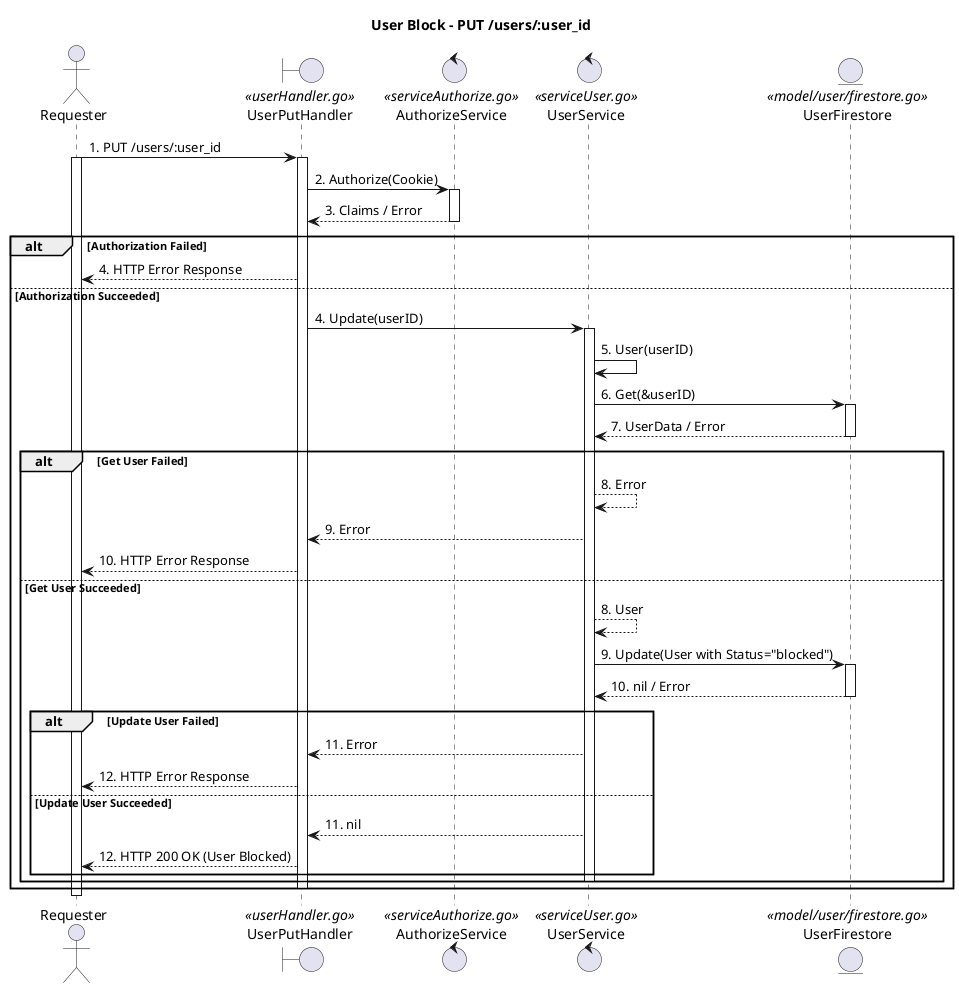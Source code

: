 @startuml
title User Block - PUT /users/:user_id

actor Requester
boundary UserPutHandler <<userHandler.go>>
control AuthorizeService <<serviceAuthorize.go>>
control UserService <<serviceUser.go>>
entity UserFirestore <<model/user/firestore.go>>

Requester -> UserPutHandler : 1. PUT /users/:user_id
activate Requester
activate UserPutHandler
UserPutHandler -> AuthorizeService : 2. Authorize(Cookie)
activate AuthorizeService
AuthorizeService --> UserPutHandler : 3. Claims / Error
deactivate AuthorizeService
alt Authorization Failed
    UserPutHandler --> Requester : 4. HTTP Error Response
else Authorization Succeeded
    UserPutHandler -> UserService : 4. Update(userID)
    activate UserService
    UserService -> UserService : 5. User(userID)
    UserService -> UserFirestore : 6. Get(&userID)
    activate UserFirestore
    UserFirestore --> UserService : 7. UserData / Error
    deactivate UserFirestore
    alt Get User Failed
        UserService --> UserService : 8. Error
        UserService --> UserPutHandler : 9. Error
        UserPutHandler --> Requester : 10. HTTP Error Response
    else Get User Succeeded
        UserService --> UserService : 8. User
        UserService -> UserFirestore : 9. Update(User with Status="blocked")
        activate UserFirestore
        UserFirestore --> UserService : 10. nil / Error
        deactivate UserFirestore
        alt Update User Failed
            UserService --> UserPutHandler : 11. Error
            UserPutHandler --> Requester : 12. HTTP Error Response
        else Update User Succeeded
            UserService --> UserPutHandler : 11. nil
            UserPutHandler --> Requester : 12. HTTP 200 OK (User Blocked)
        end
        deactivate UserService
    end
    deactivate UserPutHandler
end
deactivate Requester

@enduml